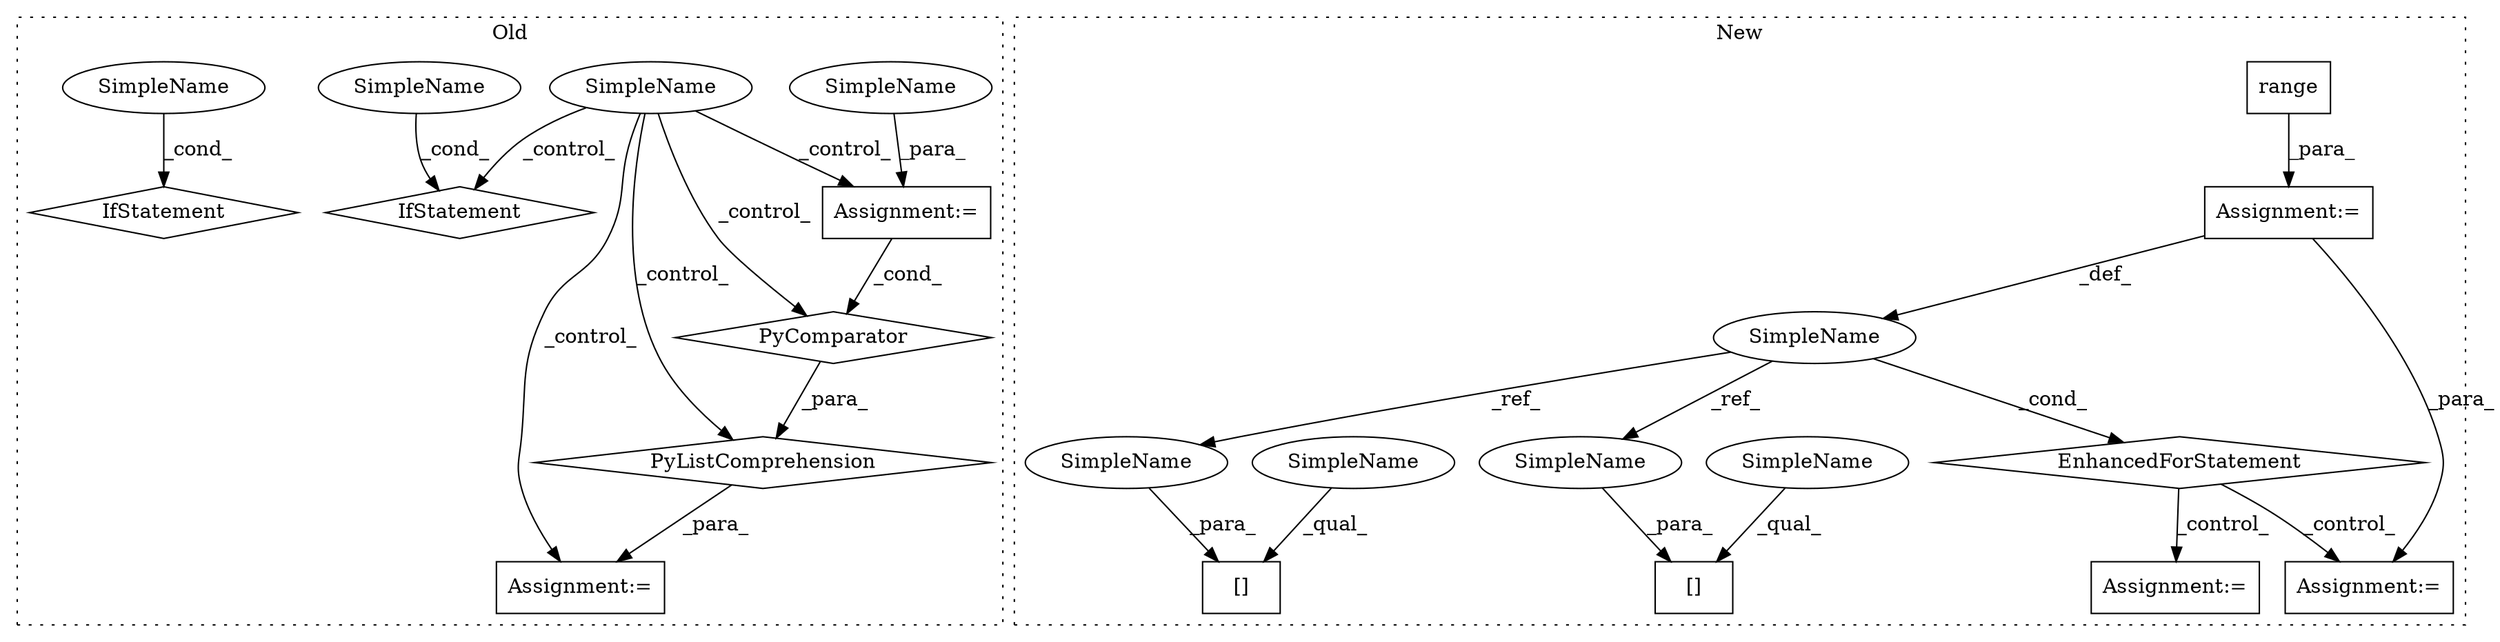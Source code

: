 digraph G {
subgraph cluster0 {
1 [label="PyComparator" a="113" s="7018" l="40" shape="diamond"];
3 [label="Assignment:=" a="7" s="7018" l="40" shape="box"];
5 [label="PyListComprehension" a="109" s="6941" l="125" shape="diamond"];
9 [label="Assignment:=" a="7" s="6916" l="1" shape="box"];
12 [label="SimpleName" a="42" s="" l="" shape="ellipse"];
13 [label="IfStatement" a="25" s="7018" l="40" shape="diamond"];
14 [label="IfStatement" a="25" s="6802" l="40" shape="diamond"];
18 [label="SimpleName" a="42" s="7053" l="5" shape="ellipse"];
19 [label="SimpleName" a="42" s="6837" l="5" shape="ellipse"];
20 [label="SimpleName" a="42" s="7034" l="15" shape="ellipse"];
label = "Old";
style="dotted";
}
subgraph cluster1 {
2 [label="range" a="32" s="6676,6687" l="6,1" shape="box"];
4 [label="Assignment:=" a="7" s="6615,6688" l="53,2" shape="box"];
6 [label="EnhancedForStatement" a="70" s="6615,6688" l="53,2" shape="diamond"];
7 [label="Assignment:=" a="7" s="7010" l="1" shape="box"];
8 [label="SimpleName" a="42" s="6672" l="1" shape="ellipse"];
10 [label="[]" a="2" s="7022,7039" l="16,1" shape="box"];
11 [label="[]" a="2" s="6798,6815" l="16,1" shape="box"];
15 [label="Assignment:=" a="7" s="6838" l="1" shape="box"];
16 [label="SimpleName" a="42" s="7038" l="1" shape="ellipse"];
17 [label="SimpleName" a="42" s="6814" l="1" shape="ellipse"];
21 [label="SimpleName" a="42" s="6798" l="15" shape="ellipse"];
22 [label="SimpleName" a="42" s="7022" l="15" shape="ellipse"];
label = "New";
style="dotted";
}
1 -> 5 [label="_para_"];
2 -> 4 [label="_para_"];
3 -> 1 [label="_cond_"];
4 -> 8 [label="_def_"];
4 -> 7 [label="_para_"];
5 -> 9 [label="_para_"];
6 -> 7 [label="_control_"];
6 -> 15 [label="_control_"];
8 -> 16 [label="_ref_"];
8 -> 6 [label="_cond_"];
8 -> 17 [label="_ref_"];
12 -> 13 [label="_control_"];
12 -> 1 [label="_control_"];
12 -> 5 [label="_control_"];
12 -> 3 [label="_control_"];
12 -> 9 [label="_control_"];
16 -> 10 [label="_para_"];
17 -> 11 [label="_para_"];
18 -> 13 [label="_cond_"];
19 -> 14 [label="_cond_"];
20 -> 3 [label="_para_"];
21 -> 11 [label="_qual_"];
22 -> 10 [label="_qual_"];
}